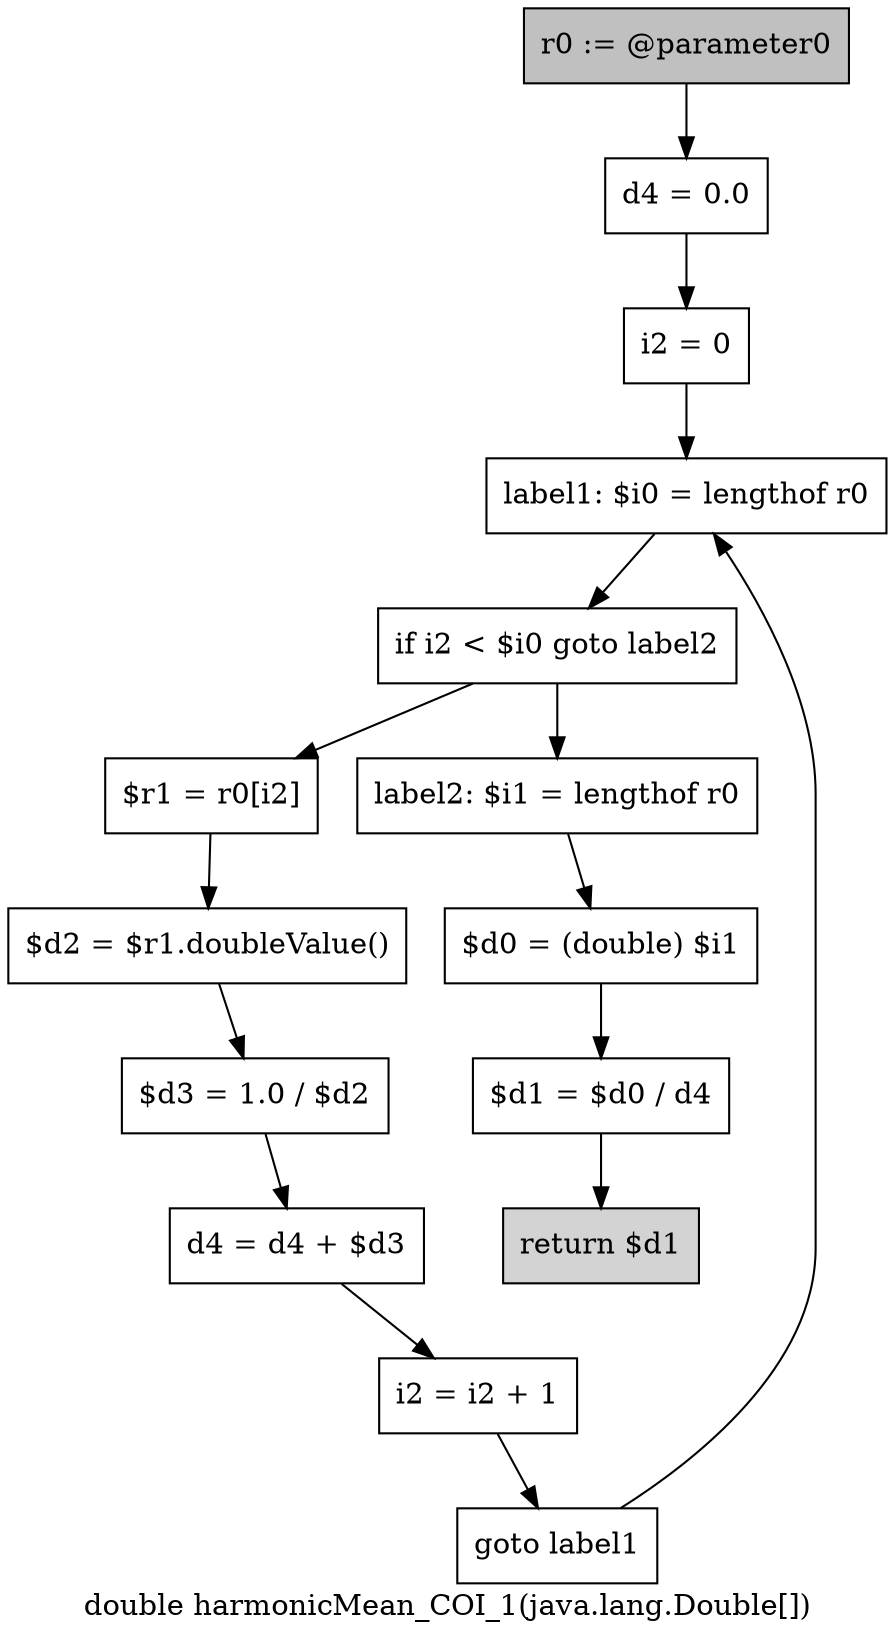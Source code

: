 digraph "double harmonicMean_COI_1(java.lang.Double[])" {
    label="double harmonicMean_COI_1(java.lang.Double[])";
    node [shape=box];
    "0" [style=filled,fillcolor=gray,label="r0 := @parameter0",];
    "1" [label="d4 = 0.0",];
    "0"->"1";
    "2" [label="i2 = 0",];
    "1"->"2";
    "3" [label="label1: $i0 = lengthof r0",];
    "2"->"3";
    "4" [label="if i2 < $i0 goto label2",];
    "3"->"4";
    "5" [label="$r1 = r0[i2]",];
    "4"->"5";
    "11" [label="label2: $i1 = lengthof r0",];
    "4"->"11";
    "6" [label="$d2 = $r1.doubleValue()",];
    "5"->"6";
    "7" [label="$d3 = 1.0 / $d2",];
    "6"->"7";
    "8" [label="d4 = d4 + $d3",];
    "7"->"8";
    "9" [label="i2 = i2 + 1",];
    "8"->"9";
    "10" [label="goto label1",];
    "9"->"10";
    "10"->"3";
    "12" [label="$d0 = (double) $i1",];
    "11"->"12";
    "13" [label="$d1 = $d0 / d4",];
    "12"->"13";
    "14" [style=filled,fillcolor=lightgray,label="return $d1",];
    "13"->"14";
}
